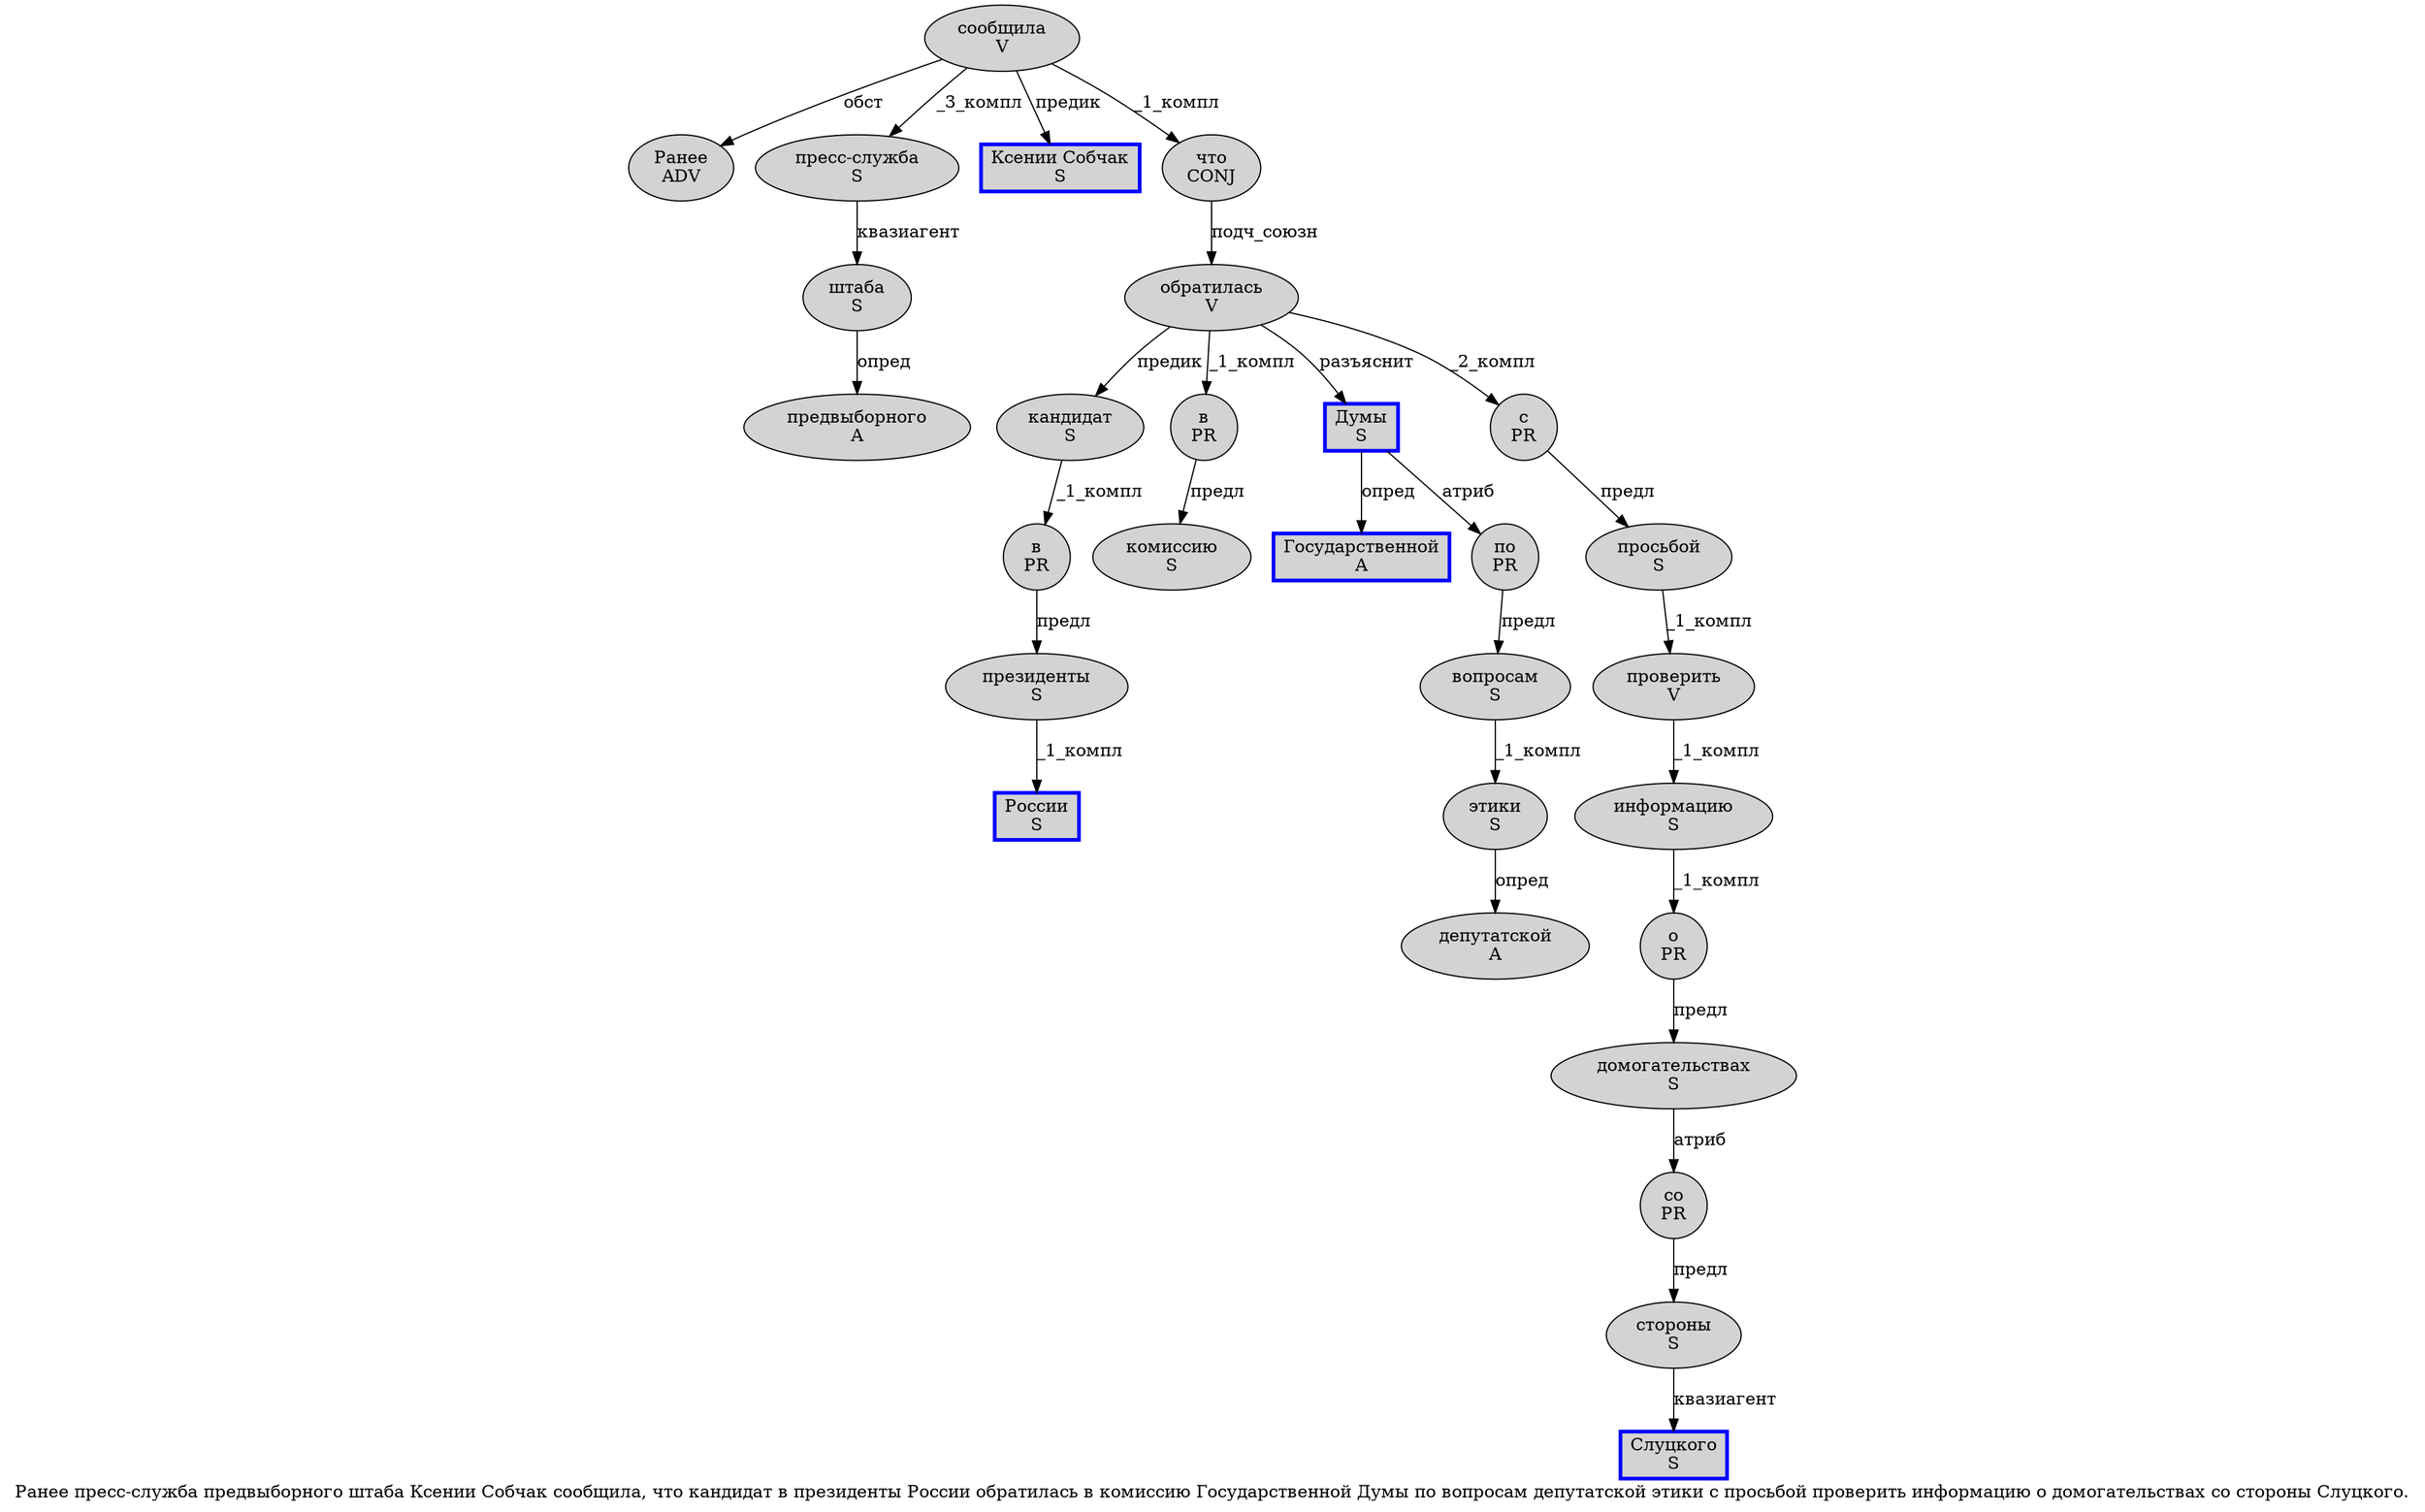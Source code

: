 digraph SENTENCE_543 {
	graph [label="Ранее пресс-служба предвыборного штаба Ксении Собчак сообщила, что кандидат в президенты России обратилась в комиссию Государственной Думы по вопросам депутатской этики с просьбой проверить информацию о домогательствах со стороны Слуцкого."]
	node [style=filled]
		0 [label="Ранее
ADV" color="" fillcolor=lightgray penwidth=1 shape=ellipse]
		1 [label="пресс-служба
S" color="" fillcolor=lightgray penwidth=1 shape=ellipse]
		2 [label="предвыборного
A" color="" fillcolor=lightgray penwidth=1 shape=ellipse]
		3 [label="штаба
S" color="" fillcolor=lightgray penwidth=1 shape=ellipse]
		4 [label="Ксении Собчак
S" color=blue fillcolor=lightgray penwidth=3 shape=box]
		5 [label="сообщила
V" color="" fillcolor=lightgray penwidth=1 shape=ellipse]
		7 [label="что
CONJ" color="" fillcolor=lightgray penwidth=1 shape=ellipse]
		8 [label="кандидат
S" color="" fillcolor=lightgray penwidth=1 shape=ellipse]
		9 [label="в
PR" color="" fillcolor=lightgray penwidth=1 shape=ellipse]
		10 [label="президенты
S" color="" fillcolor=lightgray penwidth=1 shape=ellipse]
		11 [label="России
S" color=blue fillcolor=lightgray penwidth=3 shape=box]
		12 [label="обратилась
V" color="" fillcolor=lightgray penwidth=1 shape=ellipse]
		13 [label="в
PR" color="" fillcolor=lightgray penwidth=1 shape=ellipse]
		14 [label="комиссию
S" color="" fillcolor=lightgray penwidth=1 shape=ellipse]
		15 [label="Государственной
A" color=blue fillcolor=lightgray penwidth=3 shape=box]
		16 [label="Думы
S" color=blue fillcolor=lightgray penwidth=3 shape=box]
		17 [label="по
PR" color="" fillcolor=lightgray penwidth=1 shape=ellipse]
		18 [label="вопросам
S" color="" fillcolor=lightgray penwidth=1 shape=ellipse]
		19 [label="депутатской
A" color="" fillcolor=lightgray penwidth=1 shape=ellipse]
		20 [label="этики
S" color="" fillcolor=lightgray penwidth=1 shape=ellipse]
		21 [label="с
PR" color="" fillcolor=lightgray penwidth=1 shape=ellipse]
		22 [label="просьбой
S" color="" fillcolor=lightgray penwidth=1 shape=ellipse]
		23 [label="проверить
V" color="" fillcolor=lightgray penwidth=1 shape=ellipse]
		24 [label="информацию
S" color="" fillcolor=lightgray penwidth=1 shape=ellipse]
		25 [label="о
PR" color="" fillcolor=lightgray penwidth=1 shape=ellipse]
		26 [label="домогательствах
S" color="" fillcolor=lightgray penwidth=1 shape=ellipse]
		27 [label="со
PR" color="" fillcolor=lightgray penwidth=1 shape=ellipse]
		28 [label="стороны
S" color="" fillcolor=lightgray penwidth=1 shape=ellipse]
		29 [label="Слуцкого
S" color=blue fillcolor=lightgray penwidth=3 shape=box]
			25 -> 26 [label="предл"]
			27 -> 28 [label="предл"]
			7 -> 12 [label="подч_союзн"]
			23 -> 24 [label="_1_компл"]
			24 -> 25 [label="_1_компл"]
			18 -> 20 [label="_1_компл"]
			21 -> 22 [label="предл"]
			5 -> 0 [label="обст"]
			5 -> 1 [label="_3_компл"]
			5 -> 4 [label="предик"]
			5 -> 7 [label="_1_компл"]
			17 -> 18 [label="предл"]
			12 -> 8 [label="предик"]
			12 -> 13 [label="_1_компл"]
			12 -> 16 [label="разъяснит"]
			12 -> 21 [label="_2_компл"]
			26 -> 27 [label="атриб"]
			13 -> 14 [label="предл"]
			1 -> 3 [label="квазиагент"]
			3 -> 2 [label="опред"]
			10 -> 11 [label="_1_компл"]
			8 -> 9 [label="_1_компл"]
			20 -> 19 [label="опред"]
			22 -> 23 [label="_1_компл"]
			28 -> 29 [label="квазиагент"]
			9 -> 10 [label="предл"]
			16 -> 15 [label="опред"]
			16 -> 17 [label="атриб"]
}